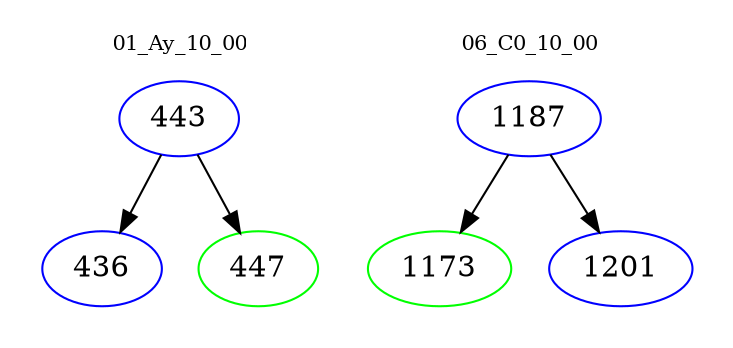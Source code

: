 digraph{
subgraph cluster_0 {
color = white
label = "01_Ay_10_00";
fontsize=10;
T0_443 [label="443", color="blue"]
T0_443 -> T0_436 [color="black"]
T0_436 [label="436", color="blue"]
T0_443 -> T0_447 [color="black"]
T0_447 [label="447", color="green"]
}
subgraph cluster_1 {
color = white
label = "06_C0_10_00";
fontsize=10;
T1_1187 [label="1187", color="blue"]
T1_1187 -> T1_1173 [color="black"]
T1_1173 [label="1173", color="green"]
T1_1187 -> T1_1201 [color="black"]
T1_1201 [label="1201", color="blue"]
}
}
